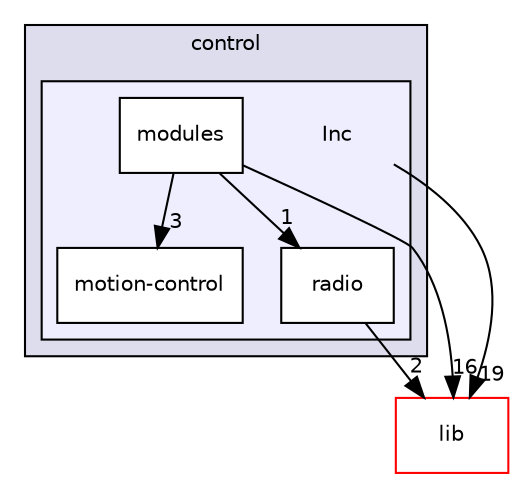 digraph "/home/developer/robocup-firmware/robot/control/Inc" {
  compound=true
  node [ fontsize="10", fontname="Helvetica"];
  edge [ labelfontsize="10", labelfontname="Helvetica"];
  subgraph clusterdir_7529ff68e4b4e38733d6d92fd59bd4e6 {
    graph [ bgcolor="#ddddee", pencolor="black", label="control" fontname="Helvetica", fontsize="10", URL="dir_7529ff68e4b4e38733d6d92fd59bd4e6.html"]
  subgraph clusterdir_fd52124c4ca61b3c99db413ceca9f983 {
    graph [ bgcolor="#eeeeff", pencolor="black", label="" URL="dir_fd52124c4ca61b3c99db413ceca9f983.html"];
    dir_fd52124c4ca61b3c99db413ceca9f983 [shape=plaintext label="Inc"];
    dir_46be606fe712097f815c5f164a99c858 [shape=box label="modules" color="black" fillcolor="white" style="filled" URL="dir_46be606fe712097f815c5f164a99c858.html"];
    dir_087824843af999929d24013060a6b935 [shape=box label="motion-control" color="black" fillcolor="white" style="filled" URL="dir_087824843af999929d24013060a6b935.html"];
    dir_158341ba859a9e010f791bf02f61fbdf [shape=box label="radio" color="black" fillcolor="white" style="filled" URL="dir_158341ba859a9e010f791bf02f61fbdf.html"];
  }
  }
  dir_bce75092e74c8e5afefc19c24a06f395 [shape=box label="lib" fillcolor="white" style="filled" color="red" URL="dir_bce75092e74c8e5afefc19c24a06f395.html"];
  dir_46be606fe712097f815c5f164a99c858->dir_087824843af999929d24013060a6b935 [headlabel="3", labeldistance=1.5 headhref="dir_000005_000006.html"];
  dir_46be606fe712097f815c5f164a99c858->dir_bce75092e74c8e5afefc19c24a06f395 [headlabel="16", labeldistance=1.5 headhref="dir_000005_000013.html"];
  dir_46be606fe712097f815c5f164a99c858->dir_158341ba859a9e010f791bf02f61fbdf [headlabel="1", labeldistance=1.5 headhref="dir_000005_000007.html"];
  dir_fd52124c4ca61b3c99db413ceca9f983->dir_bce75092e74c8e5afefc19c24a06f395 [headlabel="19", labeldistance=1.5 headhref="dir_000004_000013.html"];
  dir_158341ba859a9e010f791bf02f61fbdf->dir_bce75092e74c8e5afefc19c24a06f395 [headlabel="2", labeldistance=1.5 headhref="dir_000007_000013.html"];
}
